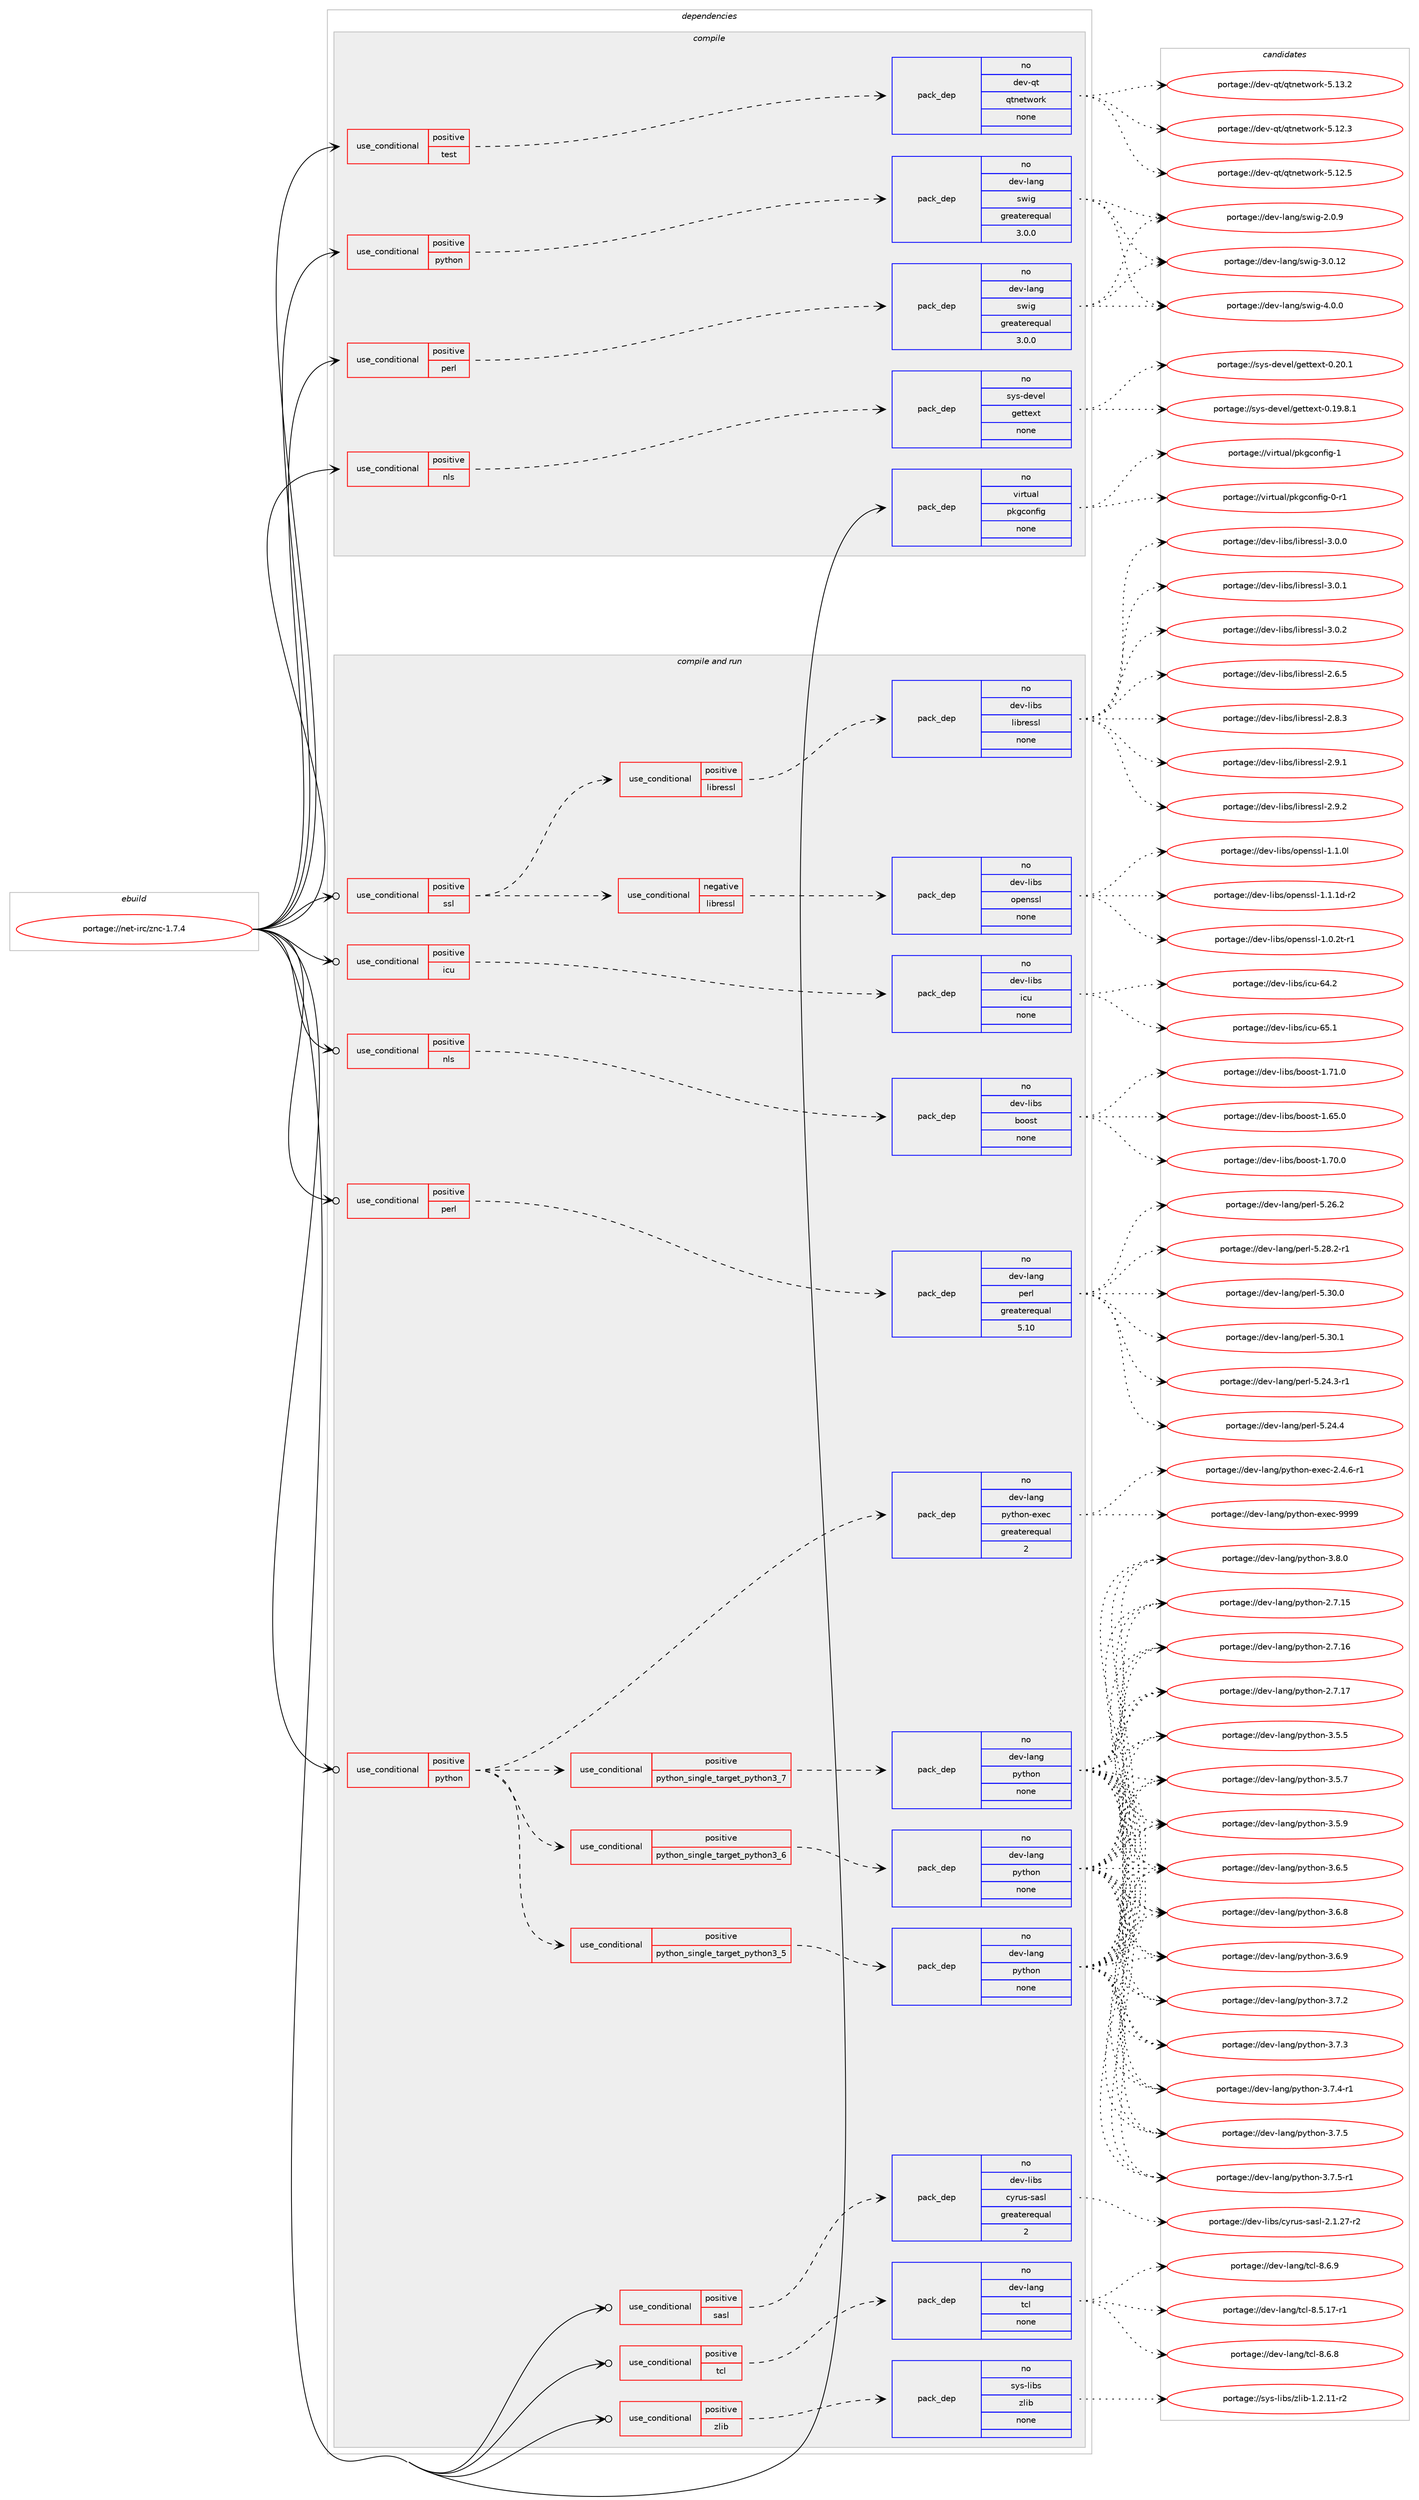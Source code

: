 digraph prolog {

# *************
# Graph options
# *************

newrank=true;
concentrate=true;
compound=true;
graph [rankdir=LR,fontname=Helvetica,fontsize=10,ranksep=1.5];#, ranksep=2.5, nodesep=0.2];
edge  [arrowhead=vee];
node  [fontname=Helvetica,fontsize=10];

# **********
# The ebuild
# **********

subgraph cluster_leftcol {
color=gray;
rank=same;
label=<<i>ebuild</i>>;
id [label="portage://net-irc/znc-1.7.4", color=red, width=4, href="../net-irc/znc-1.7.4.svg"];
}

# ****************
# The dependencies
# ****************

subgraph cluster_midcol {
color=gray;
label=<<i>dependencies</i>>;
subgraph cluster_compile {
fillcolor="#eeeeee";
style=filled;
label=<<i>compile</i>>;
subgraph cond89516 {
dependency357950 [label=<<TABLE BORDER="0" CELLBORDER="1" CELLSPACING="0" CELLPADDING="4"><TR><TD ROWSPAN="3" CELLPADDING="10">use_conditional</TD></TR><TR><TD>positive</TD></TR><TR><TD>nls</TD></TR></TABLE>>, shape=none, color=red];
subgraph pack262517 {
dependency357951 [label=<<TABLE BORDER="0" CELLBORDER="1" CELLSPACING="0" CELLPADDING="4" WIDTH="220"><TR><TD ROWSPAN="6" CELLPADDING="30">pack_dep</TD></TR><TR><TD WIDTH="110">no</TD></TR><TR><TD>sys-devel</TD></TR><TR><TD>gettext</TD></TR><TR><TD>none</TD></TR><TR><TD></TD></TR></TABLE>>, shape=none, color=blue];
}
dependency357950:e -> dependency357951:w [weight=20,style="dashed",arrowhead="vee"];
}
id:e -> dependency357950:w [weight=20,style="solid",arrowhead="vee"];
subgraph cond89517 {
dependency357952 [label=<<TABLE BORDER="0" CELLBORDER="1" CELLSPACING="0" CELLPADDING="4"><TR><TD ROWSPAN="3" CELLPADDING="10">use_conditional</TD></TR><TR><TD>positive</TD></TR><TR><TD>perl</TD></TR></TABLE>>, shape=none, color=red];
subgraph pack262518 {
dependency357953 [label=<<TABLE BORDER="0" CELLBORDER="1" CELLSPACING="0" CELLPADDING="4" WIDTH="220"><TR><TD ROWSPAN="6" CELLPADDING="30">pack_dep</TD></TR><TR><TD WIDTH="110">no</TD></TR><TR><TD>dev-lang</TD></TR><TR><TD>swig</TD></TR><TR><TD>greaterequal</TD></TR><TR><TD>3.0.0</TD></TR></TABLE>>, shape=none, color=blue];
}
dependency357952:e -> dependency357953:w [weight=20,style="dashed",arrowhead="vee"];
}
id:e -> dependency357952:w [weight=20,style="solid",arrowhead="vee"];
subgraph cond89518 {
dependency357954 [label=<<TABLE BORDER="0" CELLBORDER="1" CELLSPACING="0" CELLPADDING="4"><TR><TD ROWSPAN="3" CELLPADDING="10">use_conditional</TD></TR><TR><TD>positive</TD></TR><TR><TD>python</TD></TR></TABLE>>, shape=none, color=red];
subgraph pack262519 {
dependency357955 [label=<<TABLE BORDER="0" CELLBORDER="1" CELLSPACING="0" CELLPADDING="4" WIDTH="220"><TR><TD ROWSPAN="6" CELLPADDING="30">pack_dep</TD></TR><TR><TD WIDTH="110">no</TD></TR><TR><TD>dev-lang</TD></TR><TR><TD>swig</TD></TR><TR><TD>greaterequal</TD></TR><TR><TD>3.0.0</TD></TR></TABLE>>, shape=none, color=blue];
}
dependency357954:e -> dependency357955:w [weight=20,style="dashed",arrowhead="vee"];
}
id:e -> dependency357954:w [weight=20,style="solid",arrowhead="vee"];
subgraph cond89519 {
dependency357956 [label=<<TABLE BORDER="0" CELLBORDER="1" CELLSPACING="0" CELLPADDING="4"><TR><TD ROWSPAN="3" CELLPADDING="10">use_conditional</TD></TR><TR><TD>positive</TD></TR><TR><TD>test</TD></TR></TABLE>>, shape=none, color=red];
subgraph pack262520 {
dependency357957 [label=<<TABLE BORDER="0" CELLBORDER="1" CELLSPACING="0" CELLPADDING="4" WIDTH="220"><TR><TD ROWSPAN="6" CELLPADDING="30">pack_dep</TD></TR><TR><TD WIDTH="110">no</TD></TR><TR><TD>dev-qt</TD></TR><TR><TD>qtnetwork</TD></TR><TR><TD>none</TD></TR><TR><TD></TD></TR></TABLE>>, shape=none, color=blue];
}
dependency357956:e -> dependency357957:w [weight=20,style="dashed",arrowhead="vee"];
}
id:e -> dependency357956:w [weight=20,style="solid",arrowhead="vee"];
subgraph pack262521 {
dependency357958 [label=<<TABLE BORDER="0" CELLBORDER="1" CELLSPACING="0" CELLPADDING="4" WIDTH="220"><TR><TD ROWSPAN="6" CELLPADDING="30">pack_dep</TD></TR><TR><TD WIDTH="110">no</TD></TR><TR><TD>virtual</TD></TR><TR><TD>pkgconfig</TD></TR><TR><TD>none</TD></TR><TR><TD></TD></TR></TABLE>>, shape=none, color=blue];
}
id:e -> dependency357958:w [weight=20,style="solid",arrowhead="vee"];
}
subgraph cluster_compileandrun {
fillcolor="#eeeeee";
style=filled;
label=<<i>compile and run</i>>;
subgraph cond89520 {
dependency357959 [label=<<TABLE BORDER="0" CELLBORDER="1" CELLSPACING="0" CELLPADDING="4"><TR><TD ROWSPAN="3" CELLPADDING="10">use_conditional</TD></TR><TR><TD>positive</TD></TR><TR><TD>icu</TD></TR></TABLE>>, shape=none, color=red];
subgraph pack262522 {
dependency357960 [label=<<TABLE BORDER="0" CELLBORDER="1" CELLSPACING="0" CELLPADDING="4" WIDTH="220"><TR><TD ROWSPAN="6" CELLPADDING="30">pack_dep</TD></TR><TR><TD WIDTH="110">no</TD></TR><TR><TD>dev-libs</TD></TR><TR><TD>icu</TD></TR><TR><TD>none</TD></TR><TR><TD></TD></TR></TABLE>>, shape=none, color=blue];
}
dependency357959:e -> dependency357960:w [weight=20,style="dashed",arrowhead="vee"];
}
id:e -> dependency357959:w [weight=20,style="solid",arrowhead="odotvee"];
subgraph cond89521 {
dependency357961 [label=<<TABLE BORDER="0" CELLBORDER="1" CELLSPACING="0" CELLPADDING="4"><TR><TD ROWSPAN="3" CELLPADDING="10">use_conditional</TD></TR><TR><TD>positive</TD></TR><TR><TD>nls</TD></TR></TABLE>>, shape=none, color=red];
subgraph pack262523 {
dependency357962 [label=<<TABLE BORDER="0" CELLBORDER="1" CELLSPACING="0" CELLPADDING="4" WIDTH="220"><TR><TD ROWSPAN="6" CELLPADDING="30">pack_dep</TD></TR><TR><TD WIDTH="110">no</TD></TR><TR><TD>dev-libs</TD></TR><TR><TD>boost</TD></TR><TR><TD>none</TD></TR><TR><TD></TD></TR></TABLE>>, shape=none, color=blue];
}
dependency357961:e -> dependency357962:w [weight=20,style="dashed",arrowhead="vee"];
}
id:e -> dependency357961:w [weight=20,style="solid",arrowhead="odotvee"];
subgraph cond89522 {
dependency357963 [label=<<TABLE BORDER="0" CELLBORDER="1" CELLSPACING="0" CELLPADDING="4"><TR><TD ROWSPAN="3" CELLPADDING="10">use_conditional</TD></TR><TR><TD>positive</TD></TR><TR><TD>perl</TD></TR></TABLE>>, shape=none, color=red];
subgraph pack262524 {
dependency357964 [label=<<TABLE BORDER="0" CELLBORDER="1" CELLSPACING="0" CELLPADDING="4" WIDTH="220"><TR><TD ROWSPAN="6" CELLPADDING="30">pack_dep</TD></TR><TR><TD WIDTH="110">no</TD></TR><TR><TD>dev-lang</TD></TR><TR><TD>perl</TD></TR><TR><TD>greaterequal</TD></TR><TR><TD>5.10</TD></TR></TABLE>>, shape=none, color=blue];
}
dependency357963:e -> dependency357964:w [weight=20,style="dashed",arrowhead="vee"];
}
id:e -> dependency357963:w [weight=20,style="solid",arrowhead="odotvee"];
subgraph cond89523 {
dependency357965 [label=<<TABLE BORDER="0" CELLBORDER="1" CELLSPACING="0" CELLPADDING="4"><TR><TD ROWSPAN="3" CELLPADDING="10">use_conditional</TD></TR><TR><TD>positive</TD></TR><TR><TD>python</TD></TR></TABLE>>, shape=none, color=red];
subgraph cond89524 {
dependency357966 [label=<<TABLE BORDER="0" CELLBORDER="1" CELLSPACING="0" CELLPADDING="4"><TR><TD ROWSPAN="3" CELLPADDING="10">use_conditional</TD></TR><TR><TD>positive</TD></TR><TR><TD>python_single_target_python3_5</TD></TR></TABLE>>, shape=none, color=red];
subgraph pack262525 {
dependency357967 [label=<<TABLE BORDER="0" CELLBORDER="1" CELLSPACING="0" CELLPADDING="4" WIDTH="220"><TR><TD ROWSPAN="6" CELLPADDING="30">pack_dep</TD></TR><TR><TD WIDTH="110">no</TD></TR><TR><TD>dev-lang</TD></TR><TR><TD>python</TD></TR><TR><TD>none</TD></TR><TR><TD></TD></TR></TABLE>>, shape=none, color=blue];
}
dependency357966:e -> dependency357967:w [weight=20,style="dashed",arrowhead="vee"];
}
dependency357965:e -> dependency357966:w [weight=20,style="dashed",arrowhead="vee"];
subgraph cond89525 {
dependency357968 [label=<<TABLE BORDER="0" CELLBORDER="1" CELLSPACING="0" CELLPADDING="4"><TR><TD ROWSPAN="3" CELLPADDING="10">use_conditional</TD></TR><TR><TD>positive</TD></TR><TR><TD>python_single_target_python3_6</TD></TR></TABLE>>, shape=none, color=red];
subgraph pack262526 {
dependency357969 [label=<<TABLE BORDER="0" CELLBORDER="1" CELLSPACING="0" CELLPADDING="4" WIDTH="220"><TR><TD ROWSPAN="6" CELLPADDING="30">pack_dep</TD></TR><TR><TD WIDTH="110">no</TD></TR><TR><TD>dev-lang</TD></TR><TR><TD>python</TD></TR><TR><TD>none</TD></TR><TR><TD></TD></TR></TABLE>>, shape=none, color=blue];
}
dependency357968:e -> dependency357969:w [weight=20,style="dashed",arrowhead="vee"];
}
dependency357965:e -> dependency357968:w [weight=20,style="dashed",arrowhead="vee"];
subgraph cond89526 {
dependency357970 [label=<<TABLE BORDER="0" CELLBORDER="1" CELLSPACING="0" CELLPADDING="4"><TR><TD ROWSPAN="3" CELLPADDING="10">use_conditional</TD></TR><TR><TD>positive</TD></TR><TR><TD>python_single_target_python3_7</TD></TR></TABLE>>, shape=none, color=red];
subgraph pack262527 {
dependency357971 [label=<<TABLE BORDER="0" CELLBORDER="1" CELLSPACING="0" CELLPADDING="4" WIDTH="220"><TR><TD ROWSPAN="6" CELLPADDING="30">pack_dep</TD></TR><TR><TD WIDTH="110">no</TD></TR><TR><TD>dev-lang</TD></TR><TR><TD>python</TD></TR><TR><TD>none</TD></TR><TR><TD></TD></TR></TABLE>>, shape=none, color=blue];
}
dependency357970:e -> dependency357971:w [weight=20,style="dashed",arrowhead="vee"];
}
dependency357965:e -> dependency357970:w [weight=20,style="dashed",arrowhead="vee"];
subgraph pack262528 {
dependency357972 [label=<<TABLE BORDER="0" CELLBORDER="1" CELLSPACING="0" CELLPADDING="4" WIDTH="220"><TR><TD ROWSPAN="6" CELLPADDING="30">pack_dep</TD></TR><TR><TD WIDTH="110">no</TD></TR><TR><TD>dev-lang</TD></TR><TR><TD>python-exec</TD></TR><TR><TD>greaterequal</TD></TR><TR><TD>2</TD></TR></TABLE>>, shape=none, color=blue];
}
dependency357965:e -> dependency357972:w [weight=20,style="dashed",arrowhead="vee"];
}
id:e -> dependency357965:w [weight=20,style="solid",arrowhead="odotvee"];
subgraph cond89527 {
dependency357973 [label=<<TABLE BORDER="0" CELLBORDER="1" CELLSPACING="0" CELLPADDING="4"><TR><TD ROWSPAN="3" CELLPADDING="10">use_conditional</TD></TR><TR><TD>positive</TD></TR><TR><TD>sasl</TD></TR></TABLE>>, shape=none, color=red];
subgraph pack262529 {
dependency357974 [label=<<TABLE BORDER="0" CELLBORDER="1" CELLSPACING="0" CELLPADDING="4" WIDTH="220"><TR><TD ROWSPAN="6" CELLPADDING="30">pack_dep</TD></TR><TR><TD WIDTH="110">no</TD></TR><TR><TD>dev-libs</TD></TR><TR><TD>cyrus-sasl</TD></TR><TR><TD>greaterequal</TD></TR><TR><TD>2</TD></TR></TABLE>>, shape=none, color=blue];
}
dependency357973:e -> dependency357974:w [weight=20,style="dashed",arrowhead="vee"];
}
id:e -> dependency357973:w [weight=20,style="solid",arrowhead="odotvee"];
subgraph cond89528 {
dependency357975 [label=<<TABLE BORDER="0" CELLBORDER="1" CELLSPACING="0" CELLPADDING="4"><TR><TD ROWSPAN="3" CELLPADDING="10">use_conditional</TD></TR><TR><TD>positive</TD></TR><TR><TD>ssl</TD></TR></TABLE>>, shape=none, color=red];
subgraph cond89529 {
dependency357976 [label=<<TABLE BORDER="0" CELLBORDER="1" CELLSPACING="0" CELLPADDING="4"><TR><TD ROWSPAN="3" CELLPADDING="10">use_conditional</TD></TR><TR><TD>negative</TD></TR><TR><TD>libressl</TD></TR></TABLE>>, shape=none, color=red];
subgraph pack262530 {
dependency357977 [label=<<TABLE BORDER="0" CELLBORDER="1" CELLSPACING="0" CELLPADDING="4" WIDTH="220"><TR><TD ROWSPAN="6" CELLPADDING="30">pack_dep</TD></TR><TR><TD WIDTH="110">no</TD></TR><TR><TD>dev-libs</TD></TR><TR><TD>openssl</TD></TR><TR><TD>none</TD></TR><TR><TD></TD></TR></TABLE>>, shape=none, color=blue];
}
dependency357976:e -> dependency357977:w [weight=20,style="dashed",arrowhead="vee"];
}
dependency357975:e -> dependency357976:w [weight=20,style="dashed",arrowhead="vee"];
subgraph cond89530 {
dependency357978 [label=<<TABLE BORDER="0" CELLBORDER="1" CELLSPACING="0" CELLPADDING="4"><TR><TD ROWSPAN="3" CELLPADDING="10">use_conditional</TD></TR><TR><TD>positive</TD></TR><TR><TD>libressl</TD></TR></TABLE>>, shape=none, color=red];
subgraph pack262531 {
dependency357979 [label=<<TABLE BORDER="0" CELLBORDER="1" CELLSPACING="0" CELLPADDING="4" WIDTH="220"><TR><TD ROWSPAN="6" CELLPADDING="30">pack_dep</TD></TR><TR><TD WIDTH="110">no</TD></TR><TR><TD>dev-libs</TD></TR><TR><TD>libressl</TD></TR><TR><TD>none</TD></TR><TR><TD></TD></TR></TABLE>>, shape=none, color=blue];
}
dependency357978:e -> dependency357979:w [weight=20,style="dashed",arrowhead="vee"];
}
dependency357975:e -> dependency357978:w [weight=20,style="dashed",arrowhead="vee"];
}
id:e -> dependency357975:w [weight=20,style="solid",arrowhead="odotvee"];
subgraph cond89531 {
dependency357980 [label=<<TABLE BORDER="0" CELLBORDER="1" CELLSPACING="0" CELLPADDING="4"><TR><TD ROWSPAN="3" CELLPADDING="10">use_conditional</TD></TR><TR><TD>positive</TD></TR><TR><TD>tcl</TD></TR></TABLE>>, shape=none, color=red];
subgraph pack262532 {
dependency357981 [label=<<TABLE BORDER="0" CELLBORDER="1" CELLSPACING="0" CELLPADDING="4" WIDTH="220"><TR><TD ROWSPAN="6" CELLPADDING="30">pack_dep</TD></TR><TR><TD WIDTH="110">no</TD></TR><TR><TD>dev-lang</TD></TR><TR><TD>tcl</TD></TR><TR><TD>none</TD></TR><TR><TD></TD></TR></TABLE>>, shape=none, color=blue];
}
dependency357980:e -> dependency357981:w [weight=20,style="dashed",arrowhead="vee"];
}
id:e -> dependency357980:w [weight=20,style="solid",arrowhead="odotvee"];
subgraph cond89532 {
dependency357982 [label=<<TABLE BORDER="0" CELLBORDER="1" CELLSPACING="0" CELLPADDING="4"><TR><TD ROWSPAN="3" CELLPADDING="10">use_conditional</TD></TR><TR><TD>positive</TD></TR><TR><TD>zlib</TD></TR></TABLE>>, shape=none, color=red];
subgraph pack262533 {
dependency357983 [label=<<TABLE BORDER="0" CELLBORDER="1" CELLSPACING="0" CELLPADDING="4" WIDTH="220"><TR><TD ROWSPAN="6" CELLPADDING="30">pack_dep</TD></TR><TR><TD WIDTH="110">no</TD></TR><TR><TD>sys-libs</TD></TR><TR><TD>zlib</TD></TR><TR><TD>none</TD></TR><TR><TD></TD></TR></TABLE>>, shape=none, color=blue];
}
dependency357982:e -> dependency357983:w [weight=20,style="dashed",arrowhead="vee"];
}
id:e -> dependency357982:w [weight=20,style="solid",arrowhead="odotvee"];
}
subgraph cluster_run {
fillcolor="#eeeeee";
style=filled;
label=<<i>run</i>>;
}
}

# **************
# The candidates
# **************

subgraph cluster_choices {
rank=same;
color=gray;
label=<<i>candidates</i>>;

subgraph choice262517 {
color=black;
nodesep=1;
choiceportage1151211154510010111810110847103101116116101120116454846495746564649 [label="portage://sys-devel/gettext-0.19.8.1", color=red, width=4,href="../sys-devel/gettext-0.19.8.1.svg"];
choiceportage115121115451001011181011084710310111611610112011645484650484649 [label="portage://sys-devel/gettext-0.20.1", color=red, width=4,href="../sys-devel/gettext-0.20.1.svg"];
dependency357951:e -> choiceportage1151211154510010111810110847103101116116101120116454846495746564649:w [style=dotted,weight="100"];
dependency357951:e -> choiceportage115121115451001011181011084710310111611610112011645484650484649:w [style=dotted,weight="100"];
}
subgraph choice262518 {
color=black;
nodesep=1;
choiceportage100101118451089711010347115119105103455046484657 [label="portage://dev-lang/swig-2.0.9", color=red, width=4,href="../dev-lang/swig-2.0.9.svg"];
choiceportage10010111845108971101034711511910510345514648464950 [label="portage://dev-lang/swig-3.0.12", color=red, width=4,href="../dev-lang/swig-3.0.12.svg"];
choiceportage100101118451089711010347115119105103455246484648 [label="portage://dev-lang/swig-4.0.0", color=red, width=4,href="../dev-lang/swig-4.0.0.svg"];
dependency357953:e -> choiceportage100101118451089711010347115119105103455046484657:w [style=dotted,weight="100"];
dependency357953:e -> choiceportage10010111845108971101034711511910510345514648464950:w [style=dotted,weight="100"];
dependency357953:e -> choiceportage100101118451089711010347115119105103455246484648:w [style=dotted,weight="100"];
}
subgraph choice262519 {
color=black;
nodesep=1;
choiceportage100101118451089711010347115119105103455046484657 [label="portage://dev-lang/swig-2.0.9", color=red, width=4,href="../dev-lang/swig-2.0.9.svg"];
choiceportage10010111845108971101034711511910510345514648464950 [label="portage://dev-lang/swig-3.0.12", color=red, width=4,href="../dev-lang/swig-3.0.12.svg"];
choiceportage100101118451089711010347115119105103455246484648 [label="portage://dev-lang/swig-4.0.0", color=red, width=4,href="../dev-lang/swig-4.0.0.svg"];
dependency357955:e -> choiceportage100101118451089711010347115119105103455046484657:w [style=dotted,weight="100"];
dependency357955:e -> choiceportage10010111845108971101034711511910510345514648464950:w [style=dotted,weight="100"];
dependency357955:e -> choiceportage100101118451089711010347115119105103455246484648:w [style=dotted,weight="100"];
}
subgraph choice262520 {
color=black;
nodesep=1;
choiceportage100101118451131164711311611010111611911111410745534649504651 [label="portage://dev-qt/qtnetwork-5.12.3", color=red, width=4,href="../dev-qt/qtnetwork-5.12.3.svg"];
choiceportage100101118451131164711311611010111611911111410745534649504653 [label="portage://dev-qt/qtnetwork-5.12.5", color=red, width=4,href="../dev-qt/qtnetwork-5.12.5.svg"];
choiceportage100101118451131164711311611010111611911111410745534649514650 [label="portage://dev-qt/qtnetwork-5.13.2", color=red, width=4,href="../dev-qt/qtnetwork-5.13.2.svg"];
dependency357957:e -> choiceportage100101118451131164711311611010111611911111410745534649504651:w [style=dotted,weight="100"];
dependency357957:e -> choiceportage100101118451131164711311611010111611911111410745534649504653:w [style=dotted,weight="100"];
dependency357957:e -> choiceportage100101118451131164711311611010111611911111410745534649514650:w [style=dotted,weight="100"];
}
subgraph choice262521 {
color=black;
nodesep=1;
choiceportage11810511411611797108471121071039911111010210510345484511449 [label="portage://virtual/pkgconfig-0-r1", color=red, width=4,href="../virtual/pkgconfig-0-r1.svg"];
choiceportage1181051141161179710847112107103991111101021051034549 [label="portage://virtual/pkgconfig-1", color=red, width=4,href="../virtual/pkgconfig-1.svg"];
dependency357958:e -> choiceportage11810511411611797108471121071039911111010210510345484511449:w [style=dotted,weight="100"];
dependency357958:e -> choiceportage1181051141161179710847112107103991111101021051034549:w [style=dotted,weight="100"];
}
subgraph choice262522 {
color=black;
nodesep=1;
choiceportage100101118451081059811547105991174554524650 [label="portage://dev-libs/icu-64.2", color=red, width=4,href="../dev-libs/icu-64.2.svg"];
choiceportage100101118451081059811547105991174554534649 [label="portage://dev-libs/icu-65.1", color=red, width=4,href="../dev-libs/icu-65.1.svg"];
dependency357960:e -> choiceportage100101118451081059811547105991174554524650:w [style=dotted,weight="100"];
dependency357960:e -> choiceportage100101118451081059811547105991174554534649:w [style=dotted,weight="100"];
}
subgraph choice262523 {
color=black;
nodesep=1;
choiceportage1001011184510810598115479811111111511645494654534648 [label="portage://dev-libs/boost-1.65.0", color=red, width=4,href="../dev-libs/boost-1.65.0.svg"];
choiceportage1001011184510810598115479811111111511645494655484648 [label="portage://dev-libs/boost-1.70.0", color=red, width=4,href="../dev-libs/boost-1.70.0.svg"];
choiceportage1001011184510810598115479811111111511645494655494648 [label="portage://dev-libs/boost-1.71.0", color=red, width=4,href="../dev-libs/boost-1.71.0.svg"];
dependency357962:e -> choiceportage1001011184510810598115479811111111511645494654534648:w [style=dotted,weight="100"];
dependency357962:e -> choiceportage1001011184510810598115479811111111511645494655484648:w [style=dotted,weight="100"];
dependency357962:e -> choiceportage1001011184510810598115479811111111511645494655494648:w [style=dotted,weight="100"];
}
subgraph choice262524 {
color=black;
nodesep=1;
choiceportage100101118451089711010347112101114108455346505246514511449 [label="portage://dev-lang/perl-5.24.3-r1", color=red, width=4,href="../dev-lang/perl-5.24.3-r1.svg"];
choiceportage10010111845108971101034711210111410845534650524652 [label="portage://dev-lang/perl-5.24.4", color=red, width=4,href="../dev-lang/perl-5.24.4.svg"];
choiceportage10010111845108971101034711210111410845534650544650 [label="portage://dev-lang/perl-5.26.2", color=red, width=4,href="../dev-lang/perl-5.26.2.svg"];
choiceportage100101118451089711010347112101114108455346505646504511449 [label="portage://dev-lang/perl-5.28.2-r1", color=red, width=4,href="../dev-lang/perl-5.28.2-r1.svg"];
choiceportage10010111845108971101034711210111410845534651484648 [label="portage://dev-lang/perl-5.30.0", color=red, width=4,href="../dev-lang/perl-5.30.0.svg"];
choiceportage10010111845108971101034711210111410845534651484649 [label="portage://dev-lang/perl-5.30.1", color=red, width=4,href="../dev-lang/perl-5.30.1.svg"];
dependency357964:e -> choiceportage100101118451089711010347112101114108455346505246514511449:w [style=dotted,weight="100"];
dependency357964:e -> choiceportage10010111845108971101034711210111410845534650524652:w [style=dotted,weight="100"];
dependency357964:e -> choiceportage10010111845108971101034711210111410845534650544650:w [style=dotted,weight="100"];
dependency357964:e -> choiceportage100101118451089711010347112101114108455346505646504511449:w [style=dotted,weight="100"];
dependency357964:e -> choiceportage10010111845108971101034711210111410845534651484648:w [style=dotted,weight="100"];
dependency357964:e -> choiceportage10010111845108971101034711210111410845534651484649:w [style=dotted,weight="100"];
}
subgraph choice262525 {
color=black;
nodesep=1;
choiceportage10010111845108971101034711212111610411111045504655464953 [label="portage://dev-lang/python-2.7.15", color=red, width=4,href="../dev-lang/python-2.7.15.svg"];
choiceportage10010111845108971101034711212111610411111045504655464954 [label="portage://dev-lang/python-2.7.16", color=red, width=4,href="../dev-lang/python-2.7.16.svg"];
choiceportage10010111845108971101034711212111610411111045504655464955 [label="portage://dev-lang/python-2.7.17", color=red, width=4,href="../dev-lang/python-2.7.17.svg"];
choiceportage100101118451089711010347112121116104111110455146534653 [label="portage://dev-lang/python-3.5.5", color=red, width=4,href="../dev-lang/python-3.5.5.svg"];
choiceportage100101118451089711010347112121116104111110455146534655 [label="portage://dev-lang/python-3.5.7", color=red, width=4,href="../dev-lang/python-3.5.7.svg"];
choiceportage100101118451089711010347112121116104111110455146534657 [label="portage://dev-lang/python-3.5.9", color=red, width=4,href="../dev-lang/python-3.5.9.svg"];
choiceportage100101118451089711010347112121116104111110455146544653 [label="portage://dev-lang/python-3.6.5", color=red, width=4,href="../dev-lang/python-3.6.5.svg"];
choiceportage100101118451089711010347112121116104111110455146544656 [label="portage://dev-lang/python-3.6.8", color=red, width=4,href="../dev-lang/python-3.6.8.svg"];
choiceportage100101118451089711010347112121116104111110455146544657 [label="portage://dev-lang/python-3.6.9", color=red, width=4,href="../dev-lang/python-3.6.9.svg"];
choiceportage100101118451089711010347112121116104111110455146554650 [label="portage://dev-lang/python-3.7.2", color=red, width=4,href="../dev-lang/python-3.7.2.svg"];
choiceportage100101118451089711010347112121116104111110455146554651 [label="portage://dev-lang/python-3.7.3", color=red, width=4,href="../dev-lang/python-3.7.3.svg"];
choiceportage1001011184510897110103471121211161041111104551465546524511449 [label="portage://dev-lang/python-3.7.4-r1", color=red, width=4,href="../dev-lang/python-3.7.4-r1.svg"];
choiceportage100101118451089711010347112121116104111110455146554653 [label="portage://dev-lang/python-3.7.5", color=red, width=4,href="../dev-lang/python-3.7.5.svg"];
choiceportage1001011184510897110103471121211161041111104551465546534511449 [label="portage://dev-lang/python-3.7.5-r1", color=red, width=4,href="../dev-lang/python-3.7.5-r1.svg"];
choiceportage100101118451089711010347112121116104111110455146564648 [label="portage://dev-lang/python-3.8.0", color=red, width=4,href="../dev-lang/python-3.8.0.svg"];
dependency357967:e -> choiceportage10010111845108971101034711212111610411111045504655464953:w [style=dotted,weight="100"];
dependency357967:e -> choiceportage10010111845108971101034711212111610411111045504655464954:w [style=dotted,weight="100"];
dependency357967:e -> choiceportage10010111845108971101034711212111610411111045504655464955:w [style=dotted,weight="100"];
dependency357967:e -> choiceportage100101118451089711010347112121116104111110455146534653:w [style=dotted,weight="100"];
dependency357967:e -> choiceportage100101118451089711010347112121116104111110455146534655:w [style=dotted,weight="100"];
dependency357967:e -> choiceportage100101118451089711010347112121116104111110455146534657:w [style=dotted,weight="100"];
dependency357967:e -> choiceportage100101118451089711010347112121116104111110455146544653:w [style=dotted,weight="100"];
dependency357967:e -> choiceportage100101118451089711010347112121116104111110455146544656:w [style=dotted,weight="100"];
dependency357967:e -> choiceportage100101118451089711010347112121116104111110455146544657:w [style=dotted,weight="100"];
dependency357967:e -> choiceportage100101118451089711010347112121116104111110455146554650:w [style=dotted,weight="100"];
dependency357967:e -> choiceportage100101118451089711010347112121116104111110455146554651:w [style=dotted,weight="100"];
dependency357967:e -> choiceportage1001011184510897110103471121211161041111104551465546524511449:w [style=dotted,weight="100"];
dependency357967:e -> choiceportage100101118451089711010347112121116104111110455146554653:w [style=dotted,weight="100"];
dependency357967:e -> choiceportage1001011184510897110103471121211161041111104551465546534511449:w [style=dotted,weight="100"];
dependency357967:e -> choiceportage100101118451089711010347112121116104111110455146564648:w [style=dotted,weight="100"];
}
subgraph choice262526 {
color=black;
nodesep=1;
choiceportage10010111845108971101034711212111610411111045504655464953 [label="portage://dev-lang/python-2.7.15", color=red, width=4,href="../dev-lang/python-2.7.15.svg"];
choiceportage10010111845108971101034711212111610411111045504655464954 [label="portage://dev-lang/python-2.7.16", color=red, width=4,href="../dev-lang/python-2.7.16.svg"];
choiceportage10010111845108971101034711212111610411111045504655464955 [label="portage://dev-lang/python-2.7.17", color=red, width=4,href="../dev-lang/python-2.7.17.svg"];
choiceportage100101118451089711010347112121116104111110455146534653 [label="portage://dev-lang/python-3.5.5", color=red, width=4,href="../dev-lang/python-3.5.5.svg"];
choiceportage100101118451089711010347112121116104111110455146534655 [label="portage://dev-lang/python-3.5.7", color=red, width=4,href="../dev-lang/python-3.5.7.svg"];
choiceportage100101118451089711010347112121116104111110455146534657 [label="portage://dev-lang/python-3.5.9", color=red, width=4,href="../dev-lang/python-3.5.9.svg"];
choiceportage100101118451089711010347112121116104111110455146544653 [label="portage://dev-lang/python-3.6.5", color=red, width=4,href="../dev-lang/python-3.6.5.svg"];
choiceportage100101118451089711010347112121116104111110455146544656 [label="portage://dev-lang/python-3.6.8", color=red, width=4,href="../dev-lang/python-3.6.8.svg"];
choiceportage100101118451089711010347112121116104111110455146544657 [label="portage://dev-lang/python-3.6.9", color=red, width=4,href="../dev-lang/python-3.6.9.svg"];
choiceportage100101118451089711010347112121116104111110455146554650 [label="portage://dev-lang/python-3.7.2", color=red, width=4,href="../dev-lang/python-3.7.2.svg"];
choiceportage100101118451089711010347112121116104111110455146554651 [label="portage://dev-lang/python-3.7.3", color=red, width=4,href="../dev-lang/python-3.7.3.svg"];
choiceportage1001011184510897110103471121211161041111104551465546524511449 [label="portage://dev-lang/python-3.7.4-r1", color=red, width=4,href="../dev-lang/python-3.7.4-r1.svg"];
choiceportage100101118451089711010347112121116104111110455146554653 [label="portage://dev-lang/python-3.7.5", color=red, width=4,href="../dev-lang/python-3.7.5.svg"];
choiceportage1001011184510897110103471121211161041111104551465546534511449 [label="portage://dev-lang/python-3.7.5-r1", color=red, width=4,href="../dev-lang/python-3.7.5-r1.svg"];
choiceportage100101118451089711010347112121116104111110455146564648 [label="portage://dev-lang/python-3.8.0", color=red, width=4,href="../dev-lang/python-3.8.0.svg"];
dependency357969:e -> choiceportage10010111845108971101034711212111610411111045504655464953:w [style=dotted,weight="100"];
dependency357969:e -> choiceportage10010111845108971101034711212111610411111045504655464954:w [style=dotted,weight="100"];
dependency357969:e -> choiceportage10010111845108971101034711212111610411111045504655464955:w [style=dotted,weight="100"];
dependency357969:e -> choiceportage100101118451089711010347112121116104111110455146534653:w [style=dotted,weight="100"];
dependency357969:e -> choiceportage100101118451089711010347112121116104111110455146534655:w [style=dotted,weight="100"];
dependency357969:e -> choiceportage100101118451089711010347112121116104111110455146534657:w [style=dotted,weight="100"];
dependency357969:e -> choiceportage100101118451089711010347112121116104111110455146544653:w [style=dotted,weight="100"];
dependency357969:e -> choiceportage100101118451089711010347112121116104111110455146544656:w [style=dotted,weight="100"];
dependency357969:e -> choiceportage100101118451089711010347112121116104111110455146544657:w [style=dotted,weight="100"];
dependency357969:e -> choiceportage100101118451089711010347112121116104111110455146554650:w [style=dotted,weight="100"];
dependency357969:e -> choiceportage100101118451089711010347112121116104111110455146554651:w [style=dotted,weight="100"];
dependency357969:e -> choiceportage1001011184510897110103471121211161041111104551465546524511449:w [style=dotted,weight="100"];
dependency357969:e -> choiceportage100101118451089711010347112121116104111110455146554653:w [style=dotted,weight="100"];
dependency357969:e -> choiceportage1001011184510897110103471121211161041111104551465546534511449:w [style=dotted,weight="100"];
dependency357969:e -> choiceportage100101118451089711010347112121116104111110455146564648:w [style=dotted,weight="100"];
}
subgraph choice262527 {
color=black;
nodesep=1;
choiceportage10010111845108971101034711212111610411111045504655464953 [label="portage://dev-lang/python-2.7.15", color=red, width=4,href="../dev-lang/python-2.7.15.svg"];
choiceportage10010111845108971101034711212111610411111045504655464954 [label="portage://dev-lang/python-2.7.16", color=red, width=4,href="../dev-lang/python-2.7.16.svg"];
choiceportage10010111845108971101034711212111610411111045504655464955 [label="portage://dev-lang/python-2.7.17", color=red, width=4,href="../dev-lang/python-2.7.17.svg"];
choiceportage100101118451089711010347112121116104111110455146534653 [label="portage://dev-lang/python-3.5.5", color=red, width=4,href="../dev-lang/python-3.5.5.svg"];
choiceportage100101118451089711010347112121116104111110455146534655 [label="portage://dev-lang/python-3.5.7", color=red, width=4,href="../dev-lang/python-3.5.7.svg"];
choiceportage100101118451089711010347112121116104111110455146534657 [label="portage://dev-lang/python-3.5.9", color=red, width=4,href="../dev-lang/python-3.5.9.svg"];
choiceportage100101118451089711010347112121116104111110455146544653 [label="portage://dev-lang/python-3.6.5", color=red, width=4,href="../dev-lang/python-3.6.5.svg"];
choiceportage100101118451089711010347112121116104111110455146544656 [label="portage://dev-lang/python-3.6.8", color=red, width=4,href="../dev-lang/python-3.6.8.svg"];
choiceportage100101118451089711010347112121116104111110455146544657 [label="portage://dev-lang/python-3.6.9", color=red, width=4,href="../dev-lang/python-3.6.9.svg"];
choiceportage100101118451089711010347112121116104111110455146554650 [label="portage://dev-lang/python-3.7.2", color=red, width=4,href="../dev-lang/python-3.7.2.svg"];
choiceportage100101118451089711010347112121116104111110455146554651 [label="portage://dev-lang/python-3.7.3", color=red, width=4,href="../dev-lang/python-3.7.3.svg"];
choiceportage1001011184510897110103471121211161041111104551465546524511449 [label="portage://dev-lang/python-3.7.4-r1", color=red, width=4,href="../dev-lang/python-3.7.4-r1.svg"];
choiceportage100101118451089711010347112121116104111110455146554653 [label="portage://dev-lang/python-3.7.5", color=red, width=4,href="../dev-lang/python-3.7.5.svg"];
choiceportage1001011184510897110103471121211161041111104551465546534511449 [label="portage://dev-lang/python-3.7.5-r1", color=red, width=4,href="../dev-lang/python-3.7.5-r1.svg"];
choiceportage100101118451089711010347112121116104111110455146564648 [label="portage://dev-lang/python-3.8.0", color=red, width=4,href="../dev-lang/python-3.8.0.svg"];
dependency357971:e -> choiceportage10010111845108971101034711212111610411111045504655464953:w [style=dotted,weight="100"];
dependency357971:e -> choiceportage10010111845108971101034711212111610411111045504655464954:w [style=dotted,weight="100"];
dependency357971:e -> choiceportage10010111845108971101034711212111610411111045504655464955:w [style=dotted,weight="100"];
dependency357971:e -> choiceportage100101118451089711010347112121116104111110455146534653:w [style=dotted,weight="100"];
dependency357971:e -> choiceportage100101118451089711010347112121116104111110455146534655:w [style=dotted,weight="100"];
dependency357971:e -> choiceportage100101118451089711010347112121116104111110455146534657:w [style=dotted,weight="100"];
dependency357971:e -> choiceportage100101118451089711010347112121116104111110455146544653:w [style=dotted,weight="100"];
dependency357971:e -> choiceportage100101118451089711010347112121116104111110455146544656:w [style=dotted,weight="100"];
dependency357971:e -> choiceportage100101118451089711010347112121116104111110455146544657:w [style=dotted,weight="100"];
dependency357971:e -> choiceportage100101118451089711010347112121116104111110455146554650:w [style=dotted,weight="100"];
dependency357971:e -> choiceportage100101118451089711010347112121116104111110455146554651:w [style=dotted,weight="100"];
dependency357971:e -> choiceportage1001011184510897110103471121211161041111104551465546524511449:w [style=dotted,weight="100"];
dependency357971:e -> choiceportage100101118451089711010347112121116104111110455146554653:w [style=dotted,weight="100"];
dependency357971:e -> choiceportage1001011184510897110103471121211161041111104551465546534511449:w [style=dotted,weight="100"];
dependency357971:e -> choiceportage100101118451089711010347112121116104111110455146564648:w [style=dotted,weight="100"];
}
subgraph choice262528 {
color=black;
nodesep=1;
choiceportage10010111845108971101034711212111610411111045101120101994550465246544511449 [label="portage://dev-lang/python-exec-2.4.6-r1", color=red, width=4,href="../dev-lang/python-exec-2.4.6-r1.svg"];
choiceportage10010111845108971101034711212111610411111045101120101994557575757 [label="portage://dev-lang/python-exec-9999", color=red, width=4,href="../dev-lang/python-exec-9999.svg"];
dependency357972:e -> choiceportage10010111845108971101034711212111610411111045101120101994550465246544511449:w [style=dotted,weight="100"];
dependency357972:e -> choiceportage10010111845108971101034711212111610411111045101120101994557575757:w [style=dotted,weight="100"];
}
subgraph choice262529 {
color=black;
nodesep=1;
choiceportage100101118451081059811547991211141171154511597115108455046494650554511450 [label="portage://dev-libs/cyrus-sasl-2.1.27-r2", color=red, width=4,href="../dev-libs/cyrus-sasl-2.1.27-r2.svg"];
dependency357974:e -> choiceportage100101118451081059811547991211141171154511597115108455046494650554511450:w [style=dotted,weight="100"];
}
subgraph choice262530 {
color=black;
nodesep=1;
choiceportage1001011184510810598115471111121011101151151084549464846501164511449 [label="portage://dev-libs/openssl-1.0.2t-r1", color=red, width=4,href="../dev-libs/openssl-1.0.2t-r1.svg"];
choiceportage100101118451081059811547111112101110115115108454946494648108 [label="portage://dev-libs/openssl-1.1.0l", color=red, width=4,href="../dev-libs/openssl-1.1.0l.svg"];
choiceportage1001011184510810598115471111121011101151151084549464946491004511450 [label="portage://dev-libs/openssl-1.1.1d-r2", color=red, width=4,href="../dev-libs/openssl-1.1.1d-r2.svg"];
dependency357977:e -> choiceportage1001011184510810598115471111121011101151151084549464846501164511449:w [style=dotted,weight="100"];
dependency357977:e -> choiceportage100101118451081059811547111112101110115115108454946494648108:w [style=dotted,weight="100"];
dependency357977:e -> choiceportage1001011184510810598115471111121011101151151084549464946491004511450:w [style=dotted,weight="100"];
}
subgraph choice262531 {
color=black;
nodesep=1;
choiceportage10010111845108105981154710810598114101115115108455046544653 [label="portage://dev-libs/libressl-2.6.5", color=red, width=4,href="../dev-libs/libressl-2.6.5.svg"];
choiceportage10010111845108105981154710810598114101115115108455046564651 [label="portage://dev-libs/libressl-2.8.3", color=red, width=4,href="../dev-libs/libressl-2.8.3.svg"];
choiceportage10010111845108105981154710810598114101115115108455046574649 [label="portage://dev-libs/libressl-2.9.1", color=red, width=4,href="../dev-libs/libressl-2.9.1.svg"];
choiceportage10010111845108105981154710810598114101115115108455046574650 [label="portage://dev-libs/libressl-2.9.2", color=red, width=4,href="../dev-libs/libressl-2.9.2.svg"];
choiceportage10010111845108105981154710810598114101115115108455146484648 [label="portage://dev-libs/libressl-3.0.0", color=red, width=4,href="../dev-libs/libressl-3.0.0.svg"];
choiceportage10010111845108105981154710810598114101115115108455146484649 [label="portage://dev-libs/libressl-3.0.1", color=red, width=4,href="../dev-libs/libressl-3.0.1.svg"];
choiceportage10010111845108105981154710810598114101115115108455146484650 [label="portage://dev-libs/libressl-3.0.2", color=red, width=4,href="../dev-libs/libressl-3.0.2.svg"];
dependency357979:e -> choiceportage10010111845108105981154710810598114101115115108455046544653:w [style=dotted,weight="100"];
dependency357979:e -> choiceportage10010111845108105981154710810598114101115115108455046564651:w [style=dotted,weight="100"];
dependency357979:e -> choiceportage10010111845108105981154710810598114101115115108455046574649:w [style=dotted,weight="100"];
dependency357979:e -> choiceportage10010111845108105981154710810598114101115115108455046574650:w [style=dotted,weight="100"];
dependency357979:e -> choiceportage10010111845108105981154710810598114101115115108455146484648:w [style=dotted,weight="100"];
dependency357979:e -> choiceportage10010111845108105981154710810598114101115115108455146484649:w [style=dotted,weight="100"];
dependency357979:e -> choiceportage10010111845108105981154710810598114101115115108455146484650:w [style=dotted,weight="100"];
}
subgraph choice262532 {
color=black;
nodesep=1;
choiceportage10010111845108971101034711699108455646534649554511449 [label="portage://dev-lang/tcl-8.5.17-r1", color=red, width=4,href="../dev-lang/tcl-8.5.17-r1.svg"];
choiceportage10010111845108971101034711699108455646544656 [label="portage://dev-lang/tcl-8.6.8", color=red, width=4,href="../dev-lang/tcl-8.6.8.svg"];
choiceportage10010111845108971101034711699108455646544657 [label="portage://dev-lang/tcl-8.6.9", color=red, width=4,href="../dev-lang/tcl-8.6.9.svg"];
dependency357981:e -> choiceportage10010111845108971101034711699108455646534649554511449:w [style=dotted,weight="100"];
dependency357981:e -> choiceportage10010111845108971101034711699108455646544656:w [style=dotted,weight="100"];
dependency357981:e -> choiceportage10010111845108971101034711699108455646544657:w [style=dotted,weight="100"];
}
subgraph choice262533 {
color=black;
nodesep=1;
choiceportage11512111545108105981154712210810598454946504649494511450 [label="portage://sys-libs/zlib-1.2.11-r2", color=red, width=4,href="../sys-libs/zlib-1.2.11-r2.svg"];
dependency357983:e -> choiceportage11512111545108105981154712210810598454946504649494511450:w [style=dotted,weight="100"];
}
}

}
